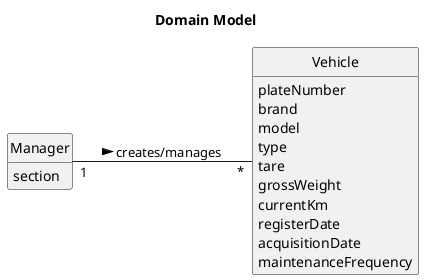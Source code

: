 @startuml
skinparam monochrome true
skinparam packageStyle rectangle
skinparam shadowing false

left to right direction

skinparam classAttributeIconSize 0

hide circle
hide methods

title Domain Model

class Manager {
    section
}

class Vehicle {
    plateNumber
    brand
    model
    type
    tare
    grossWeight
    currentKm
    registerDate
    acquisitionDate
    maintenanceFrequency
}

Manager "1" -- "*" Vehicle: creates/manages >

@enduml